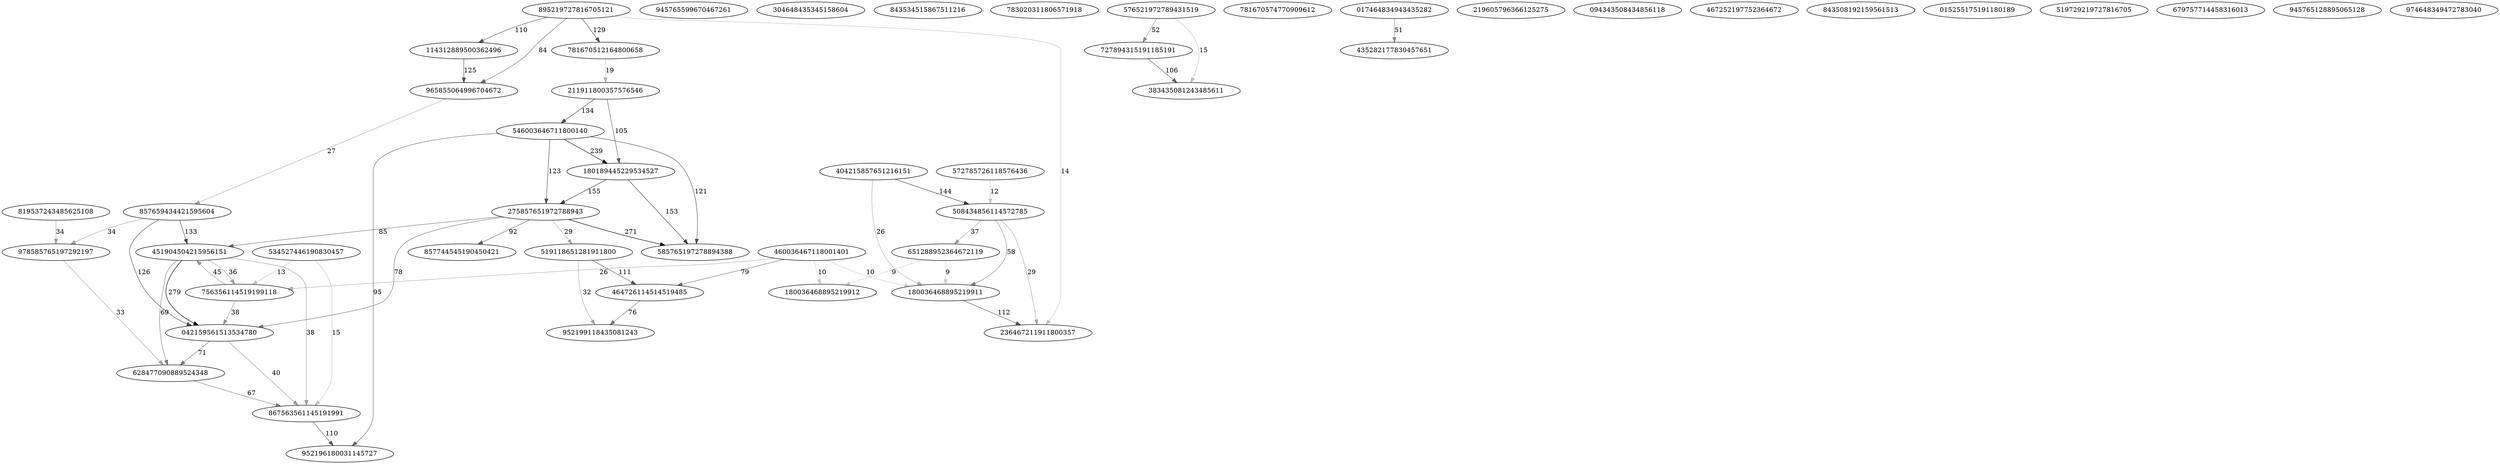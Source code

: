 digraph {
	867563561145191991
	781670512164800658
	945765599670467261
	275857651972788943
	304648435345158604
	843534515867511216
	464726114514519485
	585765197278894388
	042159561513534780
	180036468895219911
	783020311806571918
	727894315191185191
	383435081243485611
	781670574770909612
	978585765197292197
	756356114519199118
	017464834943435282
	508434856114572785
	219605796366125275
	572785726118576436
	404215857651216151
	114312889500362496
	094343508434856118
	534527446190830457
	467252197752364672
	451904504215956151
	843508192159561513
	519118651281911800
	236467211911800357
	576521972789431519
	857744545190450421
	015255175191180189
	519729219727816705
	211911800357576546
	952196180031145727
	679757714458316013
	546003646711800140
	895219727816705121
	180189445229534527
	435282177830457651
	945765128895065128
	651288952364672119
	180036468895219912
	857659434421595604
	819537243485625108
	974648349472783040
	460036467118001401
	952199118435081243
	965855064996704672
	628477090889524348
	867563561145191991 -> 952196180031145727 [label=110 color="#000000a0"]
	781670512164800658 -> 211911800357576546 [label=19 color="#00000042"]
	275857651972788943 -> 585765197278894388 [label=271 color="#000000fb"]
	275857651972788943 -> 042159561513534780 [label=78 color="#00000086"]
	275857651972788943 -> 451904504215956151 [label=85 color="#0000008c"]
	275857651972788943 -> 519118651281911800 [label=29 color="#00000052"]
	275857651972788943 -> 857744545190450421 [label=92 color="#00000092"]
	464726114514519485 -> 952199118435081243 [label=76 color="#00000085"]
	042159561513534780 -> 867563561145191991 [label=40 color="#00000060"]
	042159561513534780 -> 628477090889524348 [label=71 color="#00000080"]
	180036468895219911 -> 236467211911800357 [label=112 color="#000000a1"]
	727894315191185191 -> 383435081243485611 [label=106 color="#0000009d"]
	978585765197292197 -> 628477090889524348 [label=33 color="#00000057"]
	756356114519199118 -> 042159561513534780 [label=38 color="#0000005e"]
	756356114519199118 -> 451904504215956151 [label=45 color="#00000066"]
	017464834943435282 -> 435282177830457651 [label=51 color="#0000006d"]
	508434856114572785 -> 180036468895219911 [label=58 color="#00000074"]
	508434856114572785 -> 236467211911800357 [label=29 color="#00000052"]
	508434856114572785 -> 651288952364672119 [label=37 color="#0000005c"]
	572785726118576436 -> 508434856114572785 [label=12 color="#00000034"]
	404215857651216151 -> 180036468895219911 [label=26 color="#0000004d"]
	404215857651216151 -> 508434856114572785 [label=144 color="#000000b7"]
	114312889500362496 -> 965855064996704672 [label=125 color="#000000aa"]
	534527446190830457 -> 867563561145191991 [label=15 color="#0000003b"]
	534527446190830457 -> 756356114519199118 [label=13 color="#00000037"]
	451904504215956151 -> 867563561145191991 [label=38 color="#0000005e"]
	451904504215956151 -> 042159561513534780 [label=279 color="#000000ff"]
	451904504215956151 -> 756356114519199118 [label=36 color="#0000005b"]
	451904504215956151 -> 628477090889524348 [label=69 color="#0000007e"]
	519118651281911800 -> 464726114514519485 [label=111 color="#000000a0"]
	519118651281911800 -> 952199118435081243 [label=32 color="#00000056"]
	576521972789431519 -> 727894315191185191 [label=52 color="#0000006e"]
	576521972789431519 -> 383435081243485611 [label=15 color="#0000003b"]
	211911800357576546 -> 546003646711800140 [label=134 color="#000000b0"]
	211911800357576546 -> 180189445229534527 [label=105 color="#0000009c"]
	546003646711800140 -> 275857651972788943 [label=123 color="#000000a9"]
	546003646711800140 -> 585765197278894388 [label=121 color="#000000a7"]
	546003646711800140 -> 952196180031145727 [label=95 color="#00000094"]
	546003646711800140 -> 180189445229534527 [label=239 color="#000000ec"]
	895219727816705121 -> 781670512164800658 [label=129 color="#000000ad"]
	895219727816705121 -> 114312889500362496 [label=110 color="#000000a0"]
	895219727816705121 -> 236467211911800357 [label=14 color="#00000039"]
	895219727816705121 -> 965855064996704672 [label=84 color="#0000008b"]
	180189445229534527 -> 275857651972788943 [label=155 color="#000000be"]
	180189445229534527 -> 585765197278894388 [label=153 color="#000000bc"]
	651288952364672119 -> 180036468895219911 [label=9 color="#0000002d"]
	651288952364672119 -> 180036468895219912 [label=9 color="#0000002d"]
	857659434421595604 -> 042159561513534780 [label=126 color="#000000ab"]
	857659434421595604 -> 978585765197292197 [label=34 color="#00000059"]
	857659434421595604 -> 451904504215956151 [label=133 color="#000000b0"]
	819537243485625108 -> 978585765197292197 [label=34 color="#00000059"]
	460036467118001401 -> 464726114514519485 [label=79 color="#00000087"]
	460036467118001401 -> 180036468895219911 [label=10 color="#00000030"]
	460036467118001401 -> 756356114519199118 [label=26 color="#0000004d"]
	460036467118001401 -> 180036468895219912 [label=10 color="#00000030"]
	965855064996704672 -> 857659434421595604 [label=27 color="#0000004f"]
	628477090889524348 -> 867563561145191991 [label=67 color="#0000007c"]
}
